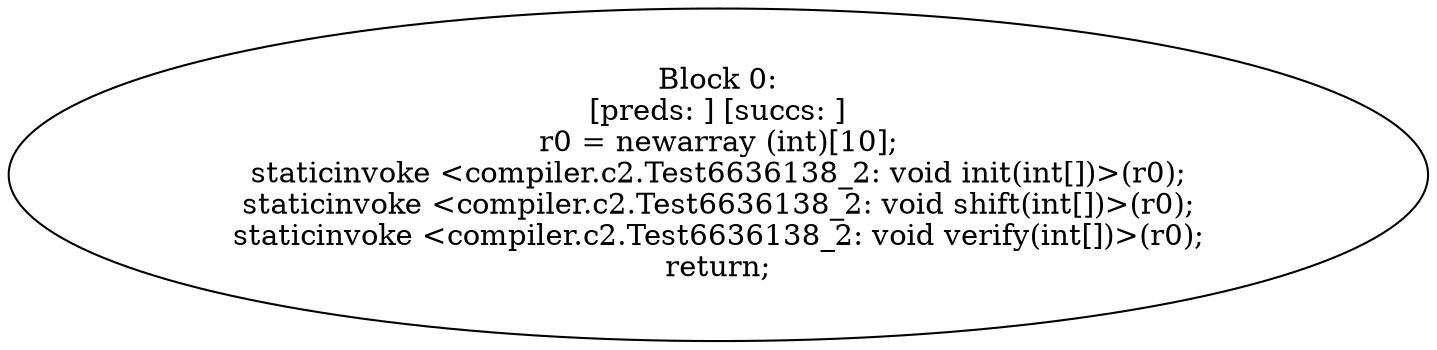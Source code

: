digraph "unitGraph" {
    "Block 0:
[preds: ] [succs: ]
r0 = newarray (int)[10];
staticinvoke <compiler.c2.Test6636138_2: void init(int[])>(r0);
staticinvoke <compiler.c2.Test6636138_2: void shift(int[])>(r0);
staticinvoke <compiler.c2.Test6636138_2: void verify(int[])>(r0);
return;
"
}

